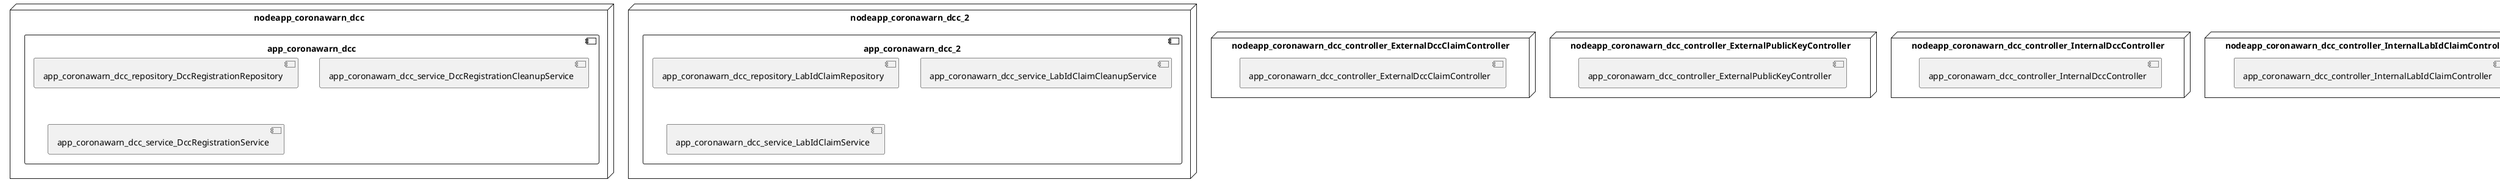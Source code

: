 @startuml
skinparam fixCircleLabelOverlapping true
skinparam componentStyle uml2
node nodeapp_coronawarn_dcc {
component app_coronawarn_dcc {
[app_coronawarn_dcc_repository_DccRegistrationRepository] [[corona-warn-app-cwa-dcc-server.system#_X68oeTfzEe-oHtzVCKHEMQ]]
[app_coronawarn_dcc_service_DccRegistrationCleanupService] [[corona-warn-app-cwa-dcc-server.system#_X68oeTfzEe-oHtzVCKHEMQ]]
[app_coronawarn_dcc_service_DccRegistrationService] [[corona-warn-app-cwa-dcc-server.system#_X68oeTfzEe-oHtzVCKHEMQ]]
}
}
node nodeapp_coronawarn_dcc_2 {
component app_coronawarn_dcc_2 {
[app_coronawarn_dcc_repository_LabIdClaimRepository] [[corona-warn-app-cwa-dcc-server.system#_X68oeTfzEe-oHtzVCKHEMQ]]
[app_coronawarn_dcc_service_LabIdClaimCleanupService] [[corona-warn-app-cwa-dcc-server.system#_X68oeTfzEe-oHtzVCKHEMQ]]
[app_coronawarn_dcc_service_LabIdClaimService] [[corona-warn-app-cwa-dcc-server.system#_X68oeTfzEe-oHtzVCKHEMQ]]
}
}
node nodeapp_coronawarn_dcc_controller_ExternalDccClaimController {
[app_coronawarn_dcc_controller_ExternalDccClaimController] [[corona-warn-app-cwa-dcc-server.system#_X68oeTfzEe-oHtzVCKHEMQ]]
}
node nodeapp_coronawarn_dcc_controller_ExternalPublicKeyController {
[app_coronawarn_dcc_controller_ExternalPublicKeyController] [[corona-warn-app-cwa-dcc-server.system#_X68oeTfzEe-oHtzVCKHEMQ]]
}
node nodeapp_coronawarn_dcc_controller_InternalDccController {
[app_coronawarn_dcc_controller_InternalDccController] [[corona-warn-app-cwa-dcc-server.system#_X68oeTfzEe-oHtzVCKHEMQ]]
}
node nodeapp_coronawarn_dcc_controller_InternalLabIdClaimController {
[app_coronawarn_dcc_controller_InternalLabIdClaimController] [[corona-warn-app-cwa-dcc-server.system#_X68oeTfzEe-oHtzVCKHEMQ]]
}
node nodeapp_coronawarn_dcc_controller_InternalPublicKeyController {
[app_coronawarn_dcc_controller_InternalPublicKeyController] [[corona-warn-app-cwa-dcc-server.system#_X68oeTfzEe-oHtzVCKHEMQ]]
}
node nodeapp_coronawarn_dcc_service_DccService {
[app_coronawarn_dcc_service_DccService] [[corona-warn-app-cwa-dcc-server.system#_X68oeTfzEe-oHtzVCKHEMQ]]
}

@enduml
